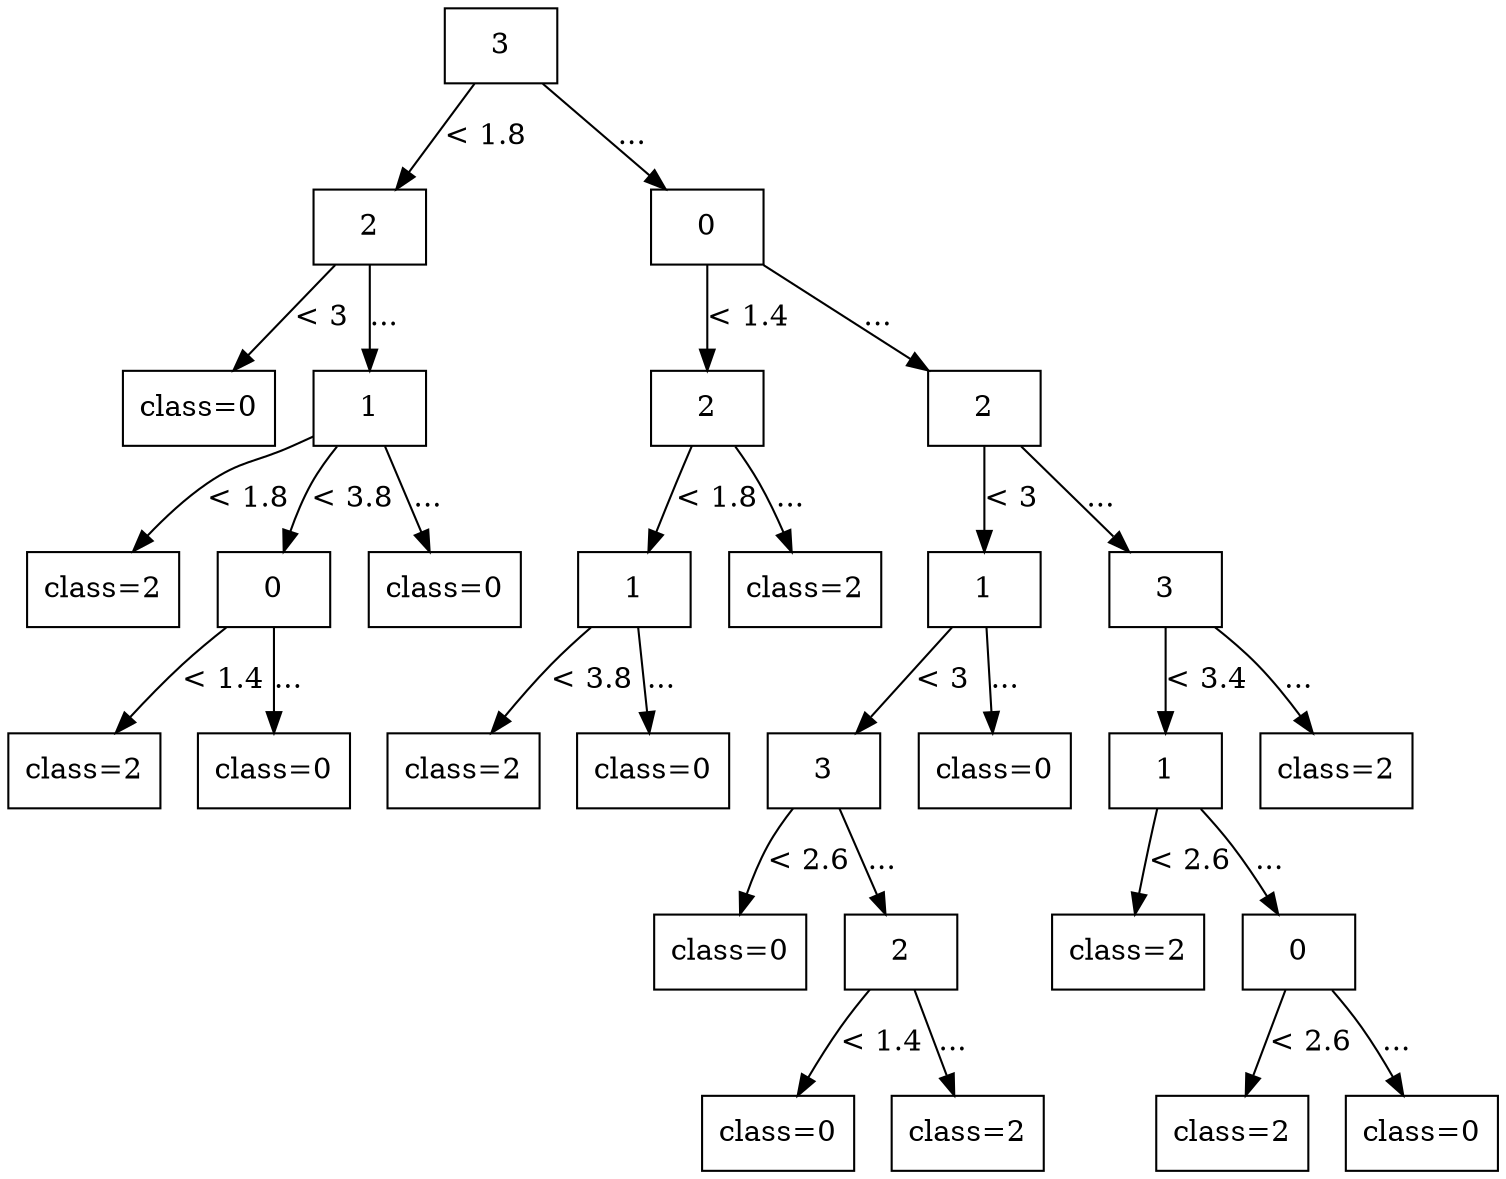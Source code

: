 digraph G {
node [shape=box];

0 [label="3"];

1 [label="2"];
9 [label="0"];

0 -> 1 [label="< 1.8"];
0 -> 9 [label="..."];

2 [label="class=0"];
3 [label="1"];
10 [label="2"];
15 [label="2"];

1 -> 2 [label="< 3"];
1 -> 3 [label="..."];
9 -> 10 [label="< 1.4"];
9 -> 15 [label="..."];

4 [label="class=2"];
5 [label="0"];
8 [label="class=0"];
11 [label="1"];
14 [label="class=2"];
16 [label="1"];
23 [label="3"];

3 -> 4 [label="< 1.8"];
3 -> 5 [label="< 3.8"];
3 -> 8 [label="..."];
10 -> 11 [label="< 1.8"];
10 -> 14 [label="..."];
15 -> 16 [label="< 3"];
15 -> 23 [label="..."];

6 [label="class=2"];
7 [label="class=0"];
12 [label="class=2"];
13 [label="class=0"];
17 [label="3"];
22 [label="class=0"];
24 [label="1"];
29 [label="class=2"];

5 -> 6 [label="< 1.4"];
5 -> 7 [label="..."];
11 -> 12 [label="< 3.8"];
11 -> 13 [label="..."];
16 -> 17 [label="< 3"];
16 -> 22 [label="..."];
23 -> 24 [label="< 3.4"];
23 -> 29 [label="..."];

18 [label="class=0"];
19 [label="2"];
25 [label="class=2"];
26 [label="0"];

17 -> 18 [label="< 2.6"];
17 -> 19 [label="..."];
24 -> 25 [label="< 2.6"];
24 -> 26 [label="..."];

20 [label="class=0"];
21 [label="class=2"];
27 [label="class=2"];
28 [label="class=0"];

19 -> 20 [label="< 1.4"];
19 -> 21 [label="..."];
26 -> 27 [label="< 2.6"];
26 -> 28 [label="..."];

}